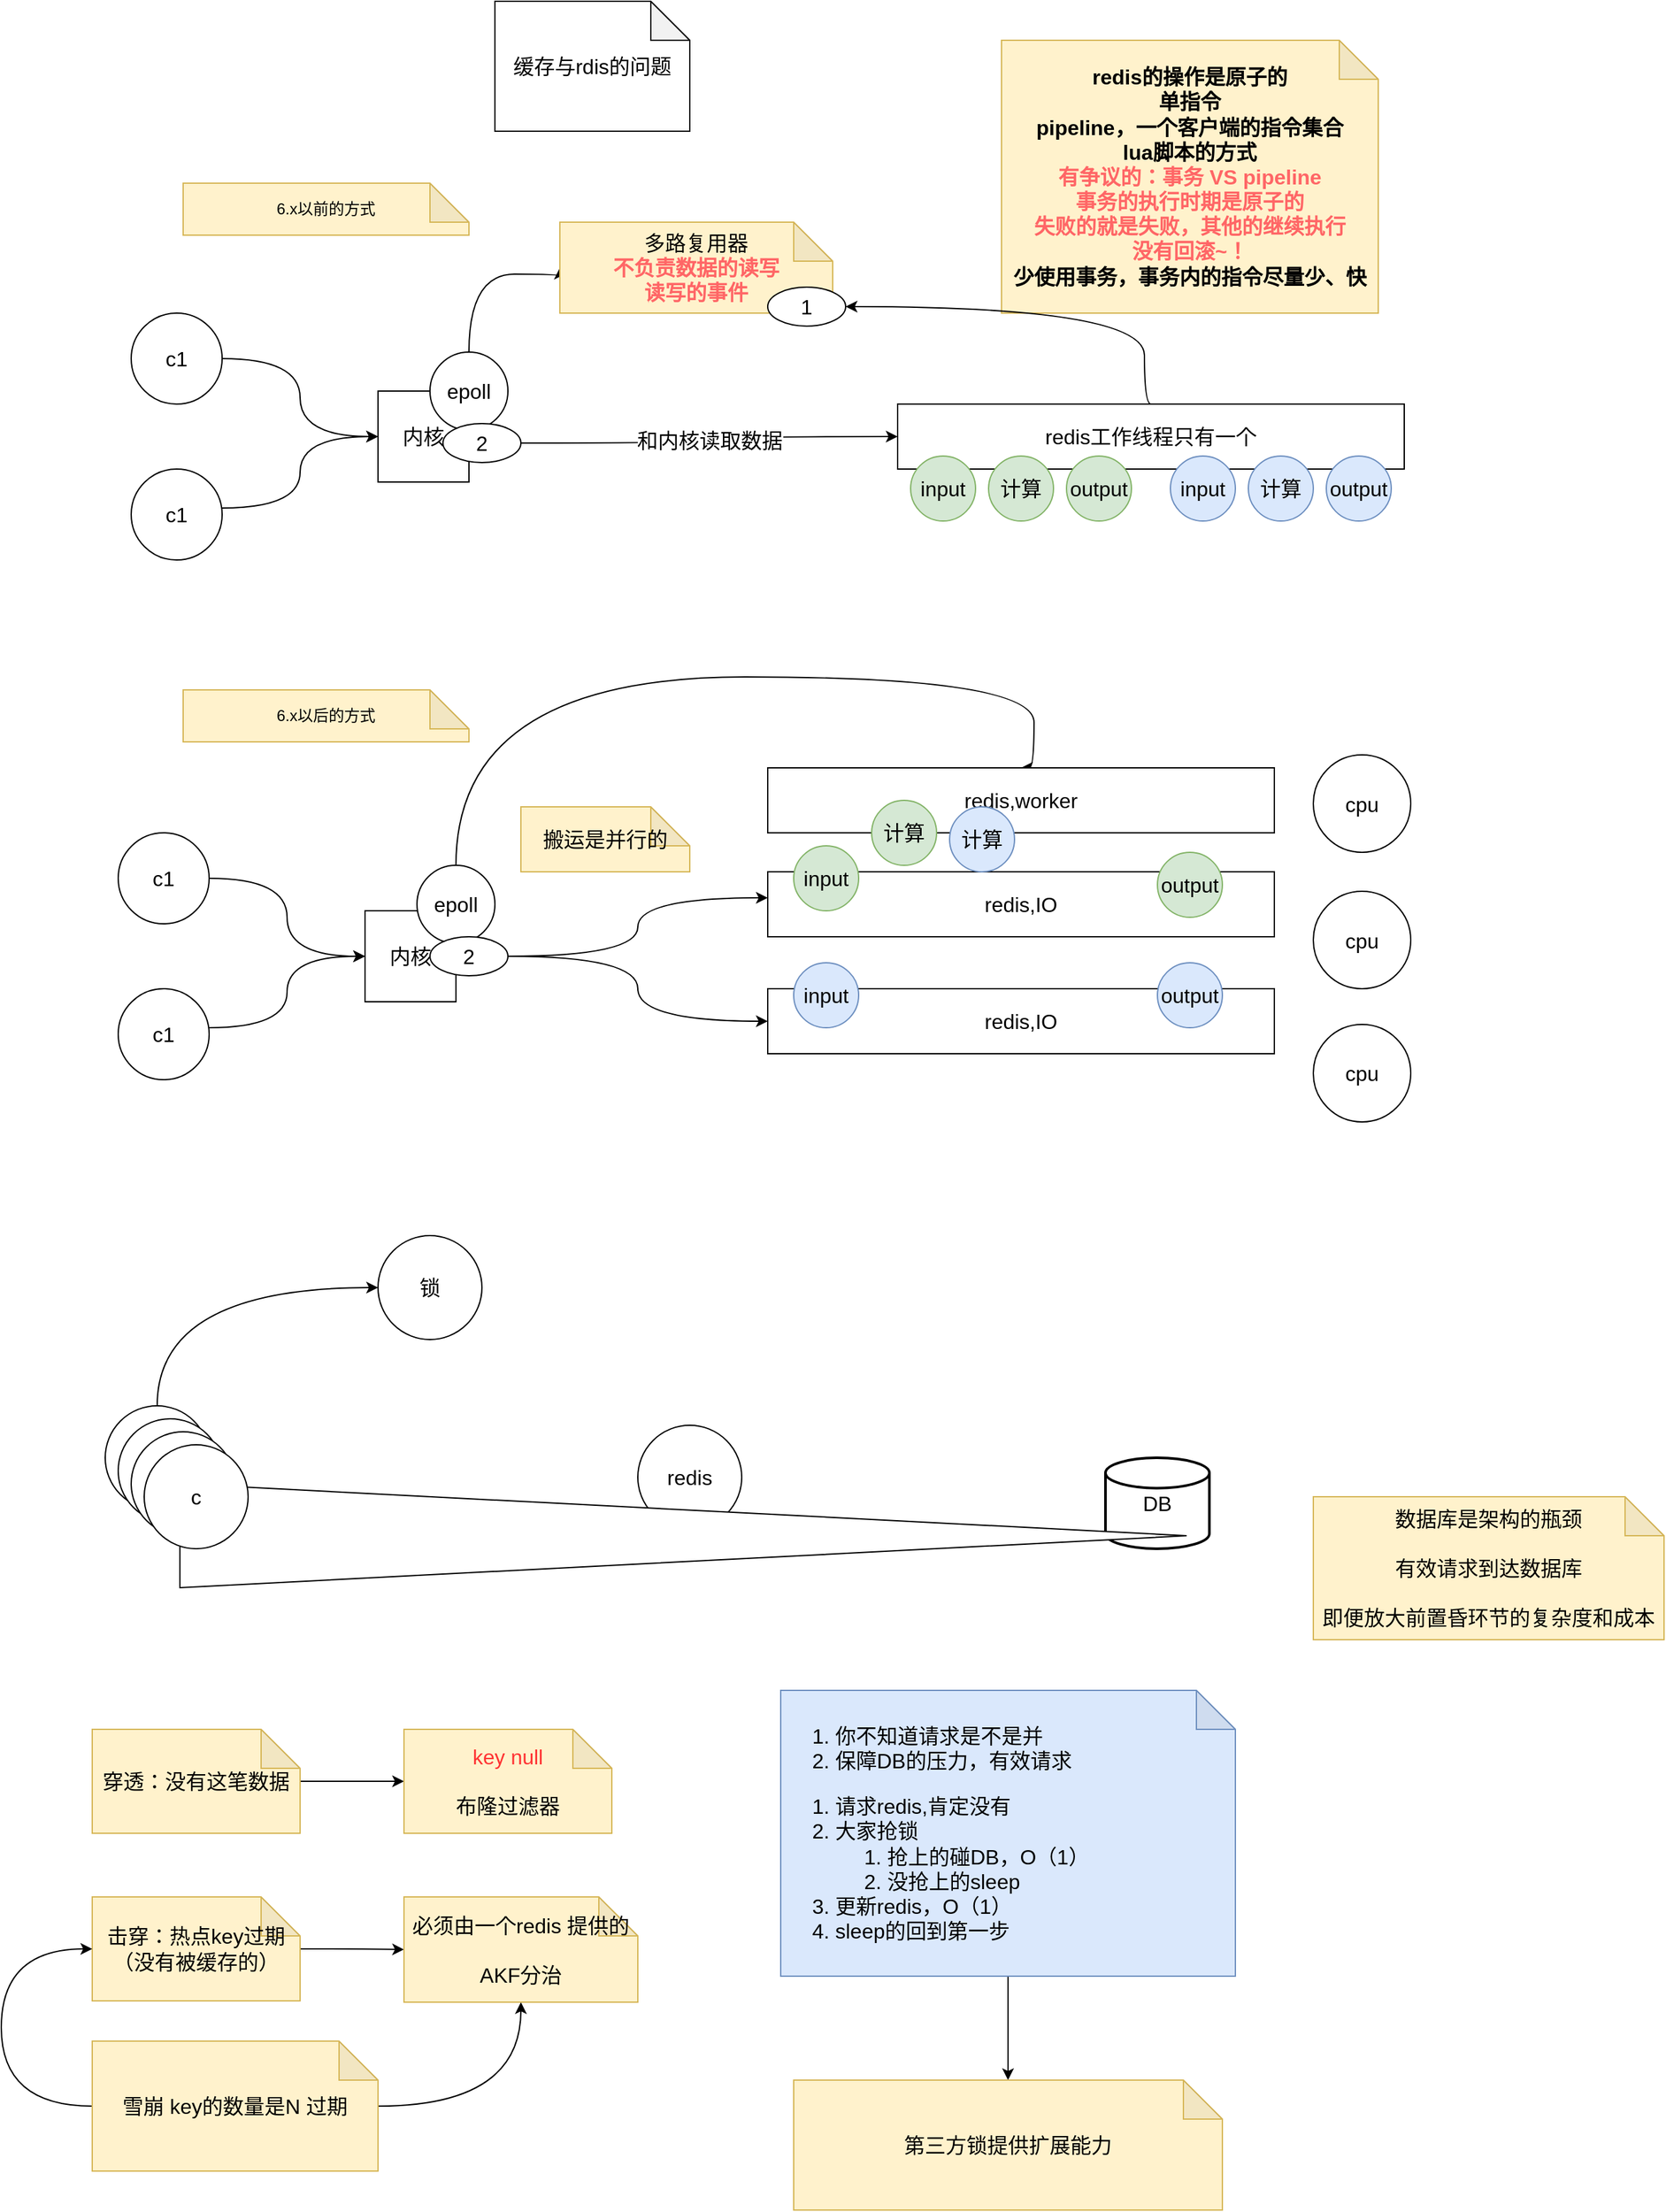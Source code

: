 <mxfile version="18.0.6" type="device"><diagram id="V4PIwOXzfmzaH8PbkBuB" name="第 1 页"><mxGraphModel dx="1483" dy="1754" grid="1" gridSize="10" guides="1" tooltips="1" connect="1" arrows="1" fold="1" page="1" pageScale="1" pageWidth="1169" pageHeight="827" math="0" shadow="0"><root><mxCell id="0"/><mxCell id="1" parent="0"/><mxCell id="kf53K3wxsrs8HmbaCuYh-1" value="6.x以前的方式" style="shape=note;whiteSpace=wrap;html=1;backgroundOutline=1;darkOpacity=0.05;fillColor=#fff2cc;strokeColor=#d6b656;" vertex="1" parent="1"><mxGeometry x="160" y="90" width="220" height="40" as="geometry"/></mxCell><mxCell id="kf53K3wxsrs8HmbaCuYh-11" style="edgeStyle=orthogonalEdgeStyle;curved=1;rounded=0;orthogonalLoop=1;jettySize=auto;html=1;entryX=0;entryY=0.5;entryDx=0;entryDy=0;fontSize=16;" edge="1" parent="1" source="kf53K3wxsrs8HmbaCuYh-2" target="kf53K3wxsrs8HmbaCuYh-4"><mxGeometry relative="1" as="geometry"/></mxCell><mxCell id="kf53K3wxsrs8HmbaCuYh-2" value="c1" style="ellipse;whiteSpace=wrap;html=1;aspect=fixed;fontSize=16;" vertex="1" parent="1"><mxGeometry x="120" y="190" width="70" height="70" as="geometry"/></mxCell><mxCell id="kf53K3wxsrs8HmbaCuYh-12" style="edgeStyle=orthogonalEdgeStyle;curved=1;rounded=0;orthogonalLoop=1;jettySize=auto;html=1;entryX=0;entryY=0.5;entryDx=0;entryDy=0;fontSize=16;" edge="1" parent="1" source="kf53K3wxsrs8HmbaCuYh-3" target="kf53K3wxsrs8HmbaCuYh-4"><mxGeometry relative="1" as="geometry"><Array as="points"><mxPoint x="250" y="340"/><mxPoint x="250" y="285"/></Array></mxGeometry></mxCell><mxCell id="kf53K3wxsrs8HmbaCuYh-3" value="c1" style="ellipse;whiteSpace=wrap;html=1;aspect=fixed;fontSize=16;" vertex="1" parent="1"><mxGeometry x="120" y="310" width="70" height="70" as="geometry"/></mxCell><mxCell id="kf53K3wxsrs8HmbaCuYh-4" value="内核" style="whiteSpace=wrap;html=1;aspect=fixed;fontSize=16;" vertex="1" parent="1"><mxGeometry x="310" y="250" width="70" height="70" as="geometry"/></mxCell><mxCell id="kf53K3wxsrs8HmbaCuYh-5" value="redis工作线程只有一个" style="rounded=0;whiteSpace=wrap;html=1;fontSize=16;" vertex="1" parent="1"><mxGeometry x="710" y="260" width="390" height="50" as="geometry"/></mxCell><mxCell id="kf53K3wxsrs8HmbaCuYh-10" style="edgeStyle=orthogonalEdgeStyle;curved=1;rounded=0;orthogonalLoop=1;jettySize=auto;html=1;entryX=0;entryY=0.5;entryDx=0;entryDy=0;entryPerimeter=0;fontSize=16;" edge="1" parent="1" source="kf53K3wxsrs8HmbaCuYh-6" target="kf53K3wxsrs8HmbaCuYh-7"><mxGeometry relative="1" as="geometry"><Array as="points"><mxPoint x="380" y="160"/></Array></mxGeometry></mxCell><mxCell id="kf53K3wxsrs8HmbaCuYh-6" value="epoll" style="ellipse;whiteSpace=wrap;html=1;aspect=fixed;fontSize=16;" vertex="1" parent="1"><mxGeometry x="350" y="220" width="60" height="60" as="geometry"/></mxCell><mxCell id="kf53K3wxsrs8HmbaCuYh-7" value="多路复用器&lt;br&gt;&lt;b&gt;&lt;font color=&quot;#ff6666&quot;&gt;不负责数据的读写&lt;br&gt;读写的事件&lt;/font&gt;&lt;br&gt;&lt;/b&gt;" style="shape=note;whiteSpace=wrap;html=1;backgroundOutline=1;darkOpacity=0.05;fontSize=16;fillColor=#fff2cc;strokeColor=#d6b656;" vertex="1" parent="1"><mxGeometry x="450" y="120" width="210" height="70" as="geometry"/></mxCell><mxCell id="kf53K3wxsrs8HmbaCuYh-14" value="&lt;font color=&quot;#000000&quot;&gt;1&lt;/font&gt;" style="ellipse;whiteSpace=wrap;html=1;fontSize=16;fontColor=#FF6666;" vertex="1" parent="1"><mxGeometry x="610" y="170" width="60" height="30" as="geometry"/></mxCell><mxCell id="kf53K3wxsrs8HmbaCuYh-17" value="和内核读取数据" style="edgeStyle=orthogonalEdgeStyle;curved=1;rounded=0;orthogonalLoop=1;jettySize=auto;html=1;exitX=1;exitY=0.5;exitDx=0;exitDy=0;entryX=0;entryY=0.5;entryDx=0;entryDy=0;fontSize=16;fontColor=#000000;" edge="1" parent="1" source="kf53K3wxsrs8HmbaCuYh-16" target="kf53K3wxsrs8HmbaCuYh-5"><mxGeometry relative="1" as="geometry"/></mxCell><mxCell id="kf53K3wxsrs8HmbaCuYh-16" value="&lt;font color=&quot;#000000&quot;&gt;2&lt;/font&gt;" style="ellipse;whiteSpace=wrap;html=1;fontSize=16;fontColor=#FF6666;" vertex="1" parent="1"><mxGeometry x="360" y="275" width="60" height="30" as="geometry"/></mxCell><mxCell id="kf53K3wxsrs8HmbaCuYh-18" value="input" style="ellipse;whiteSpace=wrap;html=1;aspect=fixed;fontSize=16;fillColor=#d5e8d4;strokeColor=#82b366;" vertex="1" parent="1"><mxGeometry x="720" y="300" width="50" height="50" as="geometry"/></mxCell><mxCell id="kf53K3wxsrs8HmbaCuYh-19" value="计算" style="ellipse;whiteSpace=wrap;html=1;aspect=fixed;fontSize=16;fillColor=#d5e8d4;strokeColor=#82b366;" vertex="1" parent="1"><mxGeometry x="780" y="300" width="50" height="50" as="geometry"/></mxCell><mxCell id="kf53K3wxsrs8HmbaCuYh-20" value="output" style="ellipse;whiteSpace=wrap;html=1;aspect=fixed;fontSize=16;fillColor=#d5e8d4;strokeColor=#82b366;" vertex="1" parent="1"><mxGeometry x="840" y="300" width="50" height="50" as="geometry"/></mxCell><mxCell id="kf53K3wxsrs8HmbaCuYh-21" value="input" style="ellipse;whiteSpace=wrap;html=1;aspect=fixed;fontSize=16;fillColor=#dae8fc;strokeColor=#6c8ebf;" vertex="1" parent="1"><mxGeometry x="920" y="300" width="50" height="50" as="geometry"/></mxCell><mxCell id="kf53K3wxsrs8HmbaCuYh-22" value="计算" style="ellipse;whiteSpace=wrap;html=1;aspect=fixed;fontSize=16;fillColor=#dae8fc;strokeColor=#6c8ebf;" vertex="1" parent="1"><mxGeometry x="980" y="300" width="50" height="50" as="geometry"/></mxCell><mxCell id="kf53K3wxsrs8HmbaCuYh-23" value="output" style="ellipse;whiteSpace=wrap;html=1;aspect=fixed;fontSize=16;fillColor=#dae8fc;strokeColor=#6c8ebf;" vertex="1" parent="1"><mxGeometry x="1040" y="300" width="50" height="50" as="geometry"/></mxCell><mxCell id="kf53K3wxsrs8HmbaCuYh-24" value="&lt;b&gt;redis的操作是原子的&lt;br&gt;单指令&lt;br&gt;pipeline，一个客户端的指令集合&lt;br&gt;lua脚本的方式&lt;br&gt;&lt;font color=&quot;#ff6666&quot;&gt;有争议的：事务&amp;nbsp;VS&amp;nbsp;pipeline&lt;br&gt;事务的执行时期是原子的&lt;br&gt;失败的就是失败，其他的继续执行&lt;br&gt;没有回滚~！&lt;br&gt;&lt;/font&gt;少使用事务，事务内的指令尽量少、快&lt;br&gt;&lt;/b&gt;" style="shape=note;whiteSpace=wrap;html=1;backgroundOutline=1;darkOpacity=0.05;fontSize=16;verticalAlign=middle;fillColor=#fff2cc;strokeColor=#d6b656;" vertex="1" parent="1"><mxGeometry x="790" y="-20" width="290" height="210" as="geometry"/></mxCell><mxCell id="kf53K3wxsrs8HmbaCuYh-15" style="edgeStyle=orthogonalEdgeStyle;curved=1;rounded=0;orthogonalLoop=1;jettySize=auto;html=1;fontSize=16;fontColor=#FF6666;exitX=0.5;exitY=0;exitDx=0;exitDy=0;" edge="1" parent="1" source="kf53K3wxsrs8HmbaCuYh-5" target="kf53K3wxsrs8HmbaCuYh-14"><mxGeometry relative="1" as="geometry"><Array as="points"><mxPoint x="900" y="260"/><mxPoint x="900" y="185"/></Array></mxGeometry></mxCell><mxCell id="kf53K3wxsrs8HmbaCuYh-25" value="&lt;font color=&quot;#000000&quot;&gt;缓存与rdis的问题&lt;/font&gt;" style="shape=note;whiteSpace=wrap;html=1;backgroundOutline=1;darkOpacity=0.05;fontSize=16;fontColor=#FF6666;" vertex="1" parent="1"><mxGeometry x="400" y="-50" width="150" height="100" as="geometry"/></mxCell><mxCell id="kf53K3wxsrs8HmbaCuYh-26" value="6.x以后的方式" style="shape=note;whiteSpace=wrap;html=1;backgroundOutline=1;darkOpacity=0.05;fillColor=#fff2cc;strokeColor=#d6b656;" vertex="1" parent="1"><mxGeometry x="160" y="480" width="220" height="40" as="geometry"/></mxCell><mxCell id="kf53K3wxsrs8HmbaCuYh-27" style="edgeStyle=orthogonalEdgeStyle;curved=1;rounded=0;orthogonalLoop=1;jettySize=auto;html=1;entryX=0;entryY=0.5;entryDx=0;entryDy=0;fontSize=16;" edge="1" parent="1" source="kf53K3wxsrs8HmbaCuYh-28" target="kf53K3wxsrs8HmbaCuYh-31"><mxGeometry relative="1" as="geometry"/></mxCell><mxCell id="kf53K3wxsrs8HmbaCuYh-28" value="c1" style="ellipse;whiteSpace=wrap;html=1;aspect=fixed;fontSize=16;" vertex="1" parent="1"><mxGeometry x="110" y="590" width="70" height="70" as="geometry"/></mxCell><mxCell id="kf53K3wxsrs8HmbaCuYh-29" style="edgeStyle=orthogonalEdgeStyle;curved=1;rounded=0;orthogonalLoop=1;jettySize=auto;html=1;entryX=0;entryY=0.5;entryDx=0;entryDy=0;fontSize=16;" edge="1" parent="1" source="kf53K3wxsrs8HmbaCuYh-30" target="kf53K3wxsrs8HmbaCuYh-31"><mxGeometry relative="1" as="geometry"><Array as="points"><mxPoint x="240" y="740"/><mxPoint x="240" y="685"/></Array></mxGeometry></mxCell><mxCell id="kf53K3wxsrs8HmbaCuYh-30" value="c1" style="ellipse;whiteSpace=wrap;html=1;aspect=fixed;fontSize=16;" vertex="1" parent="1"><mxGeometry x="110" y="710" width="70" height="70" as="geometry"/></mxCell><mxCell id="kf53K3wxsrs8HmbaCuYh-31" value="内核" style="whiteSpace=wrap;html=1;aspect=fixed;fontSize=16;" vertex="1" parent="1"><mxGeometry x="300" y="650" width="70" height="70" as="geometry"/></mxCell><mxCell id="kf53K3wxsrs8HmbaCuYh-39" style="edgeStyle=orthogonalEdgeStyle;curved=1;rounded=0;orthogonalLoop=1;jettySize=auto;html=1;entryX=0.5;entryY=0;entryDx=0;entryDy=0;fontSize=16;fontColor=#000000;" edge="1" parent="1" source="kf53K3wxsrs8HmbaCuYh-35" target="kf53K3wxsrs8HmbaCuYh-36"><mxGeometry relative="1" as="geometry"><Array as="points"><mxPoint x="370" y="470"/><mxPoint x="815" y="470"/></Array></mxGeometry></mxCell><mxCell id="kf53K3wxsrs8HmbaCuYh-35" value="epoll" style="ellipse;whiteSpace=wrap;html=1;aspect=fixed;fontSize=16;" vertex="1" parent="1"><mxGeometry x="340" y="615" width="60" height="60" as="geometry"/></mxCell><mxCell id="kf53K3wxsrs8HmbaCuYh-36" value="redis,worker&lt;span style=&quot;color: rgba(0, 0, 0, 0); font-family: monospace; font-size: 0px; text-align: start;&quot;&gt;%3CmxGraphModel%3E%3Croot%3E%3CmxCell%20id%3D%220%22%2F%3E%3CmxCell%20id%3D%221%22%20parent%3D%220%22%2F%3E%3CmxCell%20id%3D%222%22%20value%3D%22redis%E5%B7%A5%E4%BD%9C%E7%BA%BF%E7%A8%8B%E5%8F%AA%E6%9C%89%E4%B8%80%E4%B8%AA%22%20style%3D%22rounded%3D0%3BwhiteSpace%3Dwrap%3Bhtml%3D1%3BfontSize%3D16%3B%22%20vertex%3D%221%22%20parent%3D%221%22%3E%3CmxGeometry%20x%3D%22710%22%20y%3D%22260%22%20width%3D%22390%22%20height%3D%2250%22%20as%3D%22geometry%22%2F%3E%3C%2FmxCell%3E%3C%2Froot%3E%3C%2FmxGraphModel%3E&lt;/span&gt;" style="rounded=0;whiteSpace=wrap;html=1;fontSize=16;" vertex="1" parent="1"><mxGeometry x="610" y="540" width="390" height="50" as="geometry"/></mxCell><mxCell id="kf53K3wxsrs8HmbaCuYh-37" value="redis,IO&lt;span style=&quot;color: rgba(0, 0, 0, 0); font-family: monospace; font-size: 0px; text-align: start;&quot;&gt;%3CmxGraphModel%3E%3Croot%3E%3CmxCell%20id%3D%220%22%2F%3E%3CmxCell%20id%3D%221%22%20parent%3D%220%22%2F%3E%3CmxCell%20id%3D%222%22%20value%3D%22redis%E5%B7%A5%E4%BD%9C%E7%BA%BF%E7%A8%8B%E5%8F%AA%E6%9C%89%E4%B8%80%E4%B8%AA%22%20style%3D%22rounded%3D0%3BwhiteSpace%3Dwrap%3Bhtml%3D1%3BfontSize%3D16%3B%22%20vertex%3D%221%22%20parent%3D%221%22%3E%3CmxGeometry%20x%3D%22710%22%20y%3D%22260%22%20width%3D%22390%22%20height%3D%2250%22%20as%3D%22geometry%22%2F%3E%3C%2FmxCell%3E%3C%2Froot%3E%3C%2FmxGraphModel%3E&lt;/span&gt;" style="rounded=0;whiteSpace=wrap;html=1;fontSize=16;" vertex="1" parent="1"><mxGeometry x="610" y="620" width="390" height="50" as="geometry"/></mxCell><mxCell id="kf53K3wxsrs8HmbaCuYh-38" value="redis,IO&lt;span style=&quot;color: rgba(0, 0, 0, 0); font-family: monospace; font-size: 0px; text-align: start;&quot;&gt;%3CmxGraphModel%3E%3Croot%3E%3CmxCell%20id%3D%220%22%2F%3E%3CmxCell%20id%3D%221%22%20parent%3D%220%22%2F%3E%3CmxCell%20id%3D%222%22%20value%3D%22redis%E5%B7%A5%E4%BD%9C%E7%BA%BF%E7%A8%8B%E5%8F%AA%E6%9C%89%E4%B8%80%E4%B8%AA%22%20style%3D%22rounded%3D0%3BwhiteSpace%3Dwrap%3Bhtml%3D1%3BfontSize%3D16%3B%22%20vertex%3D%221%22%20parent%3D%221%22%3E%3CmxGeometry%20x%3D%22710%22%20y%3D%22260%22%20width%3D%22390%22%20height%3D%2250%22%20as%3D%22geometry%22%2F%3E%3C%2FmxCell%3E%3C%2Froot%3E%3C%2FmxGraphModel%3E&lt;/span&gt;" style="rounded=0;whiteSpace=wrap;html=1;fontSize=16;" vertex="1" parent="1"><mxGeometry x="610" y="710" width="390" height="50" as="geometry"/></mxCell><mxCell id="kf53K3wxsrs8HmbaCuYh-40" value="搬运是并行的" style="shape=note;whiteSpace=wrap;html=1;backgroundOutline=1;darkOpacity=0.05;fontSize=16;fillColor=#fff2cc;strokeColor=#d6b656;" vertex="1" parent="1"><mxGeometry x="420" y="570" width="130" height="50" as="geometry"/></mxCell><mxCell id="kf53K3wxsrs8HmbaCuYh-42" style="edgeStyle=orthogonalEdgeStyle;curved=1;rounded=0;orthogonalLoop=1;jettySize=auto;html=1;fontSize=16;fontColor=#000000;" edge="1" parent="1" source="kf53K3wxsrs8HmbaCuYh-41" target="kf53K3wxsrs8HmbaCuYh-37"><mxGeometry relative="1" as="geometry"><Array as="points"><mxPoint x="510" y="685"/><mxPoint x="510" y="640"/></Array></mxGeometry></mxCell><mxCell id="kf53K3wxsrs8HmbaCuYh-43" style="edgeStyle=orthogonalEdgeStyle;curved=1;rounded=0;orthogonalLoop=1;jettySize=auto;html=1;entryX=0;entryY=0.5;entryDx=0;entryDy=0;fontSize=16;fontColor=#000000;" edge="1" parent="1" source="kf53K3wxsrs8HmbaCuYh-41" target="kf53K3wxsrs8HmbaCuYh-38"><mxGeometry relative="1" as="geometry"/></mxCell><mxCell id="kf53K3wxsrs8HmbaCuYh-41" value="&lt;font color=&quot;#000000&quot;&gt;2&lt;/font&gt;" style="ellipse;whiteSpace=wrap;html=1;fontSize=16;fontColor=#FF6666;" vertex="1" parent="1"><mxGeometry x="350" y="670" width="60" height="30" as="geometry"/></mxCell><mxCell id="kf53K3wxsrs8HmbaCuYh-44" value="cpu" style="ellipse;whiteSpace=wrap;html=1;aspect=fixed;fontSize=16;fontColor=#000000;" vertex="1" parent="1"><mxGeometry x="1030" y="635" width="75" height="75" as="geometry"/></mxCell><mxCell id="kf53K3wxsrs8HmbaCuYh-45" value="cpu" style="ellipse;whiteSpace=wrap;html=1;aspect=fixed;fontSize=16;fontColor=#000000;" vertex="1" parent="1"><mxGeometry x="1030" y="530" width="75" height="75" as="geometry"/></mxCell><mxCell id="kf53K3wxsrs8HmbaCuYh-46" value="cpu" style="ellipse;whiteSpace=wrap;html=1;aspect=fixed;fontSize=16;fontColor=#000000;" vertex="1" parent="1"><mxGeometry x="1030" y="737.5" width="75" height="75" as="geometry"/></mxCell><mxCell id="kf53K3wxsrs8HmbaCuYh-47" value="input" style="ellipse;whiteSpace=wrap;html=1;aspect=fixed;fontSize=16;fillColor=#d5e8d4;strokeColor=#82b366;" vertex="1" parent="1"><mxGeometry x="630" y="600" width="50" height="50" as="geometry"/></mxCell><mxCell id="kf53K3wxsrs8HmbaCuYh-49" value="input" style="ellipse;whiteSpace=wrap;html=1;aspect=fixed;fontSize=16;fillColor=#dae8fc;strokeColor=#6c8ebf;" vertex="1" parent="1"><mxGeometry x="630" y="690" width="50" height="50" as="geometry"/></mxCell><mxCell id="kf53K3wxsrs8HmbaCuYh-50" value="计算" style="ellipse;whiteSpace=wrap;html=1;aspect=fixed;fontSize=16;fillColor=#d5e8d4;strokeColor=#82b366;" vertex="1" parent="1"><mxGeometry x="690" y="565" width="50" height="50" as="geometry"/></mxCell><mxCell id="kf53K3wxsrs8HmbaCuYh-51" value="计算" style="ellipse;whiteSpace=wrap;html=1;aspect=fixed;fontSize=16;fillColor=#dae8fc;strokeColor=#6c8ebf;" vertex="1" parent="1"><mxGeometry x="750" y="570" width="50" height="50" as="geometry"/></mxCell><mxCell id="kf53K3wxsrs8HmbaCuYh-52" value="output" style="ellipse;whiteSpace=wrap;html=1;aspect=fixed;fontSize=16;fillColor=#d5e8d4;strokeColor=#82b366;" vertex="1" parent="1"><mxGeometry x="910" y="605" width="50" height="50" as="geometry"/></mxCell><mxCell id="kf53K3wxsrs8HmbaCuYh-53" value="output" style="ellipse;whiteSpace=wrap;html=1;aspect=fixed;fontSize=16;fillColor=#dae8fc;strokeColor=#6c8ebf;" vertex="1" parent="1"><mxGeometry x="910" y="690" width="50" height="50" as="geometry"/></mxCell><mxCell id="kf53K3wxsrs8HmbaCuYh-56" value="redis" style="ellipse;whiteSpace=wrap;html=1;aspect=fixed;fontSize=16;fontColor=#000000;" vertex="1" parent="1"><mxGeometry x="510" y="1046" width="80" height="80" as="geometry"/></mxCell><mxCell id="kf53K3wxsrs8HmbaCuYh-58" value="DB" style="strokeWidth=2;html=1;shape=mxgraph.flowchart.database;whiteSpace=wrap;fontSize=16;fontColor=#000000;" vertex="1" parent="1"><mxGeometry x="870" y="1071" width="80" height="70" as="geometry"/></mxCell><mxCell id="kf53K3wxsrs8HmbaCuYh-59" value="" style="triangle;whiteSpace=wrap;html=1;fontSize=16;fontColor=#000000;" vertex="1" parent="1"><mxGeometry x="157.5" y="1091" width="775" height="80" as="geometry"/></mxCell><mxCell id="kf53K3wxsrs8HmbaCuYh-61" value="数据库是架构的瓶颈&lt;br&gt;&lt;br&gt;有效请求到达数据库&lt;br&gt;&lt;br&gt;即便放大前置昏环节的复杂度和成本" style="shape=note;whiteSpace=wrap;html=1;backgroundOutline=1;darkOpacity=0.05;fontSize=16;fillColor=#fff2cc;strokeColor=#d6b656;" vertex="1" parent="1"><mxGeometry x="1030" y="1101" width="270" height="110" as="geometry"/></mxCell><mxCell id="kf53K3wxsrs8HmbaCuYh-65" value="" style="edgeStyle=orthogonalEdgeStyle;curved=1;rounded=0;orthogonalLoop=1;jettySize=auto;html=1;fontSize=16;fontColor=#000000;" edge="1" parent="1" source="kf53K3wxsrs8HmbaCuYh-63" target="kf53K3wxsrs8HmbaCuYh-64"><mxGeometry relative="1" as="geometry"/></mxCell><mxCell id="kf53K3wxsrs8HmbaCuYh-63" value="穿透：没有这笔数据" style="shape=note;whiteSpace=wrap;html=1;backgroundOutline=1;darkOpacity=0.05;fontSize=16;fillColor=#fff2cc;strokeColor=#d6b656;" vertex="1" parent="1"><mxGeometry x="90" y="1280" width="160" height="80" as="geometry"/></mxCell><mxCell id="kf53K3wxsrs8HmbaCuYh-64" value="&lt;font color=&quot;#ff3333&quot;&gt;key&amp;nbsp;null&lt;/font&gt;&lt;br&gt;&lt;br&gt;布隆过滤器" style="shape=note;whiteSpace=wrap;html=1;backgroundOutline=1;darkOpacity=0.05;fontSize=16;fillColor=#fff2cc;strokeColor=#d6b656;" vertex="1" parent="1"><mxGeometry x="330" y="1280" width="160" height="80" as="geometry"/></mxCell><mxCell id="kf53K3wxsrs8HmbaCuYh-69" value="" style="group" vertex="1" connectable="0" parent="1"><mxGeometry x="100" y="1031" width="110" height="110" as="geometry"/></mxCell><mxCell id="kf53K3wxsrs8HmbaCuYh-55" value="c" style="ellipse;whiteSpace=wrap;html=1;aspect=fixed;fontSize=16;fontColor=#000000;" vertex="1" parent="kf53K3wxsrs8HmbaCuYh-69"><mxGeometry width="80" height="80" as="geometry"/></mxCell><mxCell id="kf53K3wxsrs8HmbaCuYh-66" value="c" style="ellipse;whiteSpace=wrap;html=1;aspect=fixed;fontSize=16;fontColor=#000000;" vertex="1" parent="kf53K3wxsrs8HmbaCuYh-69"><mxGeometry x="10" y="10" width="80" height="80" as="geometry"/></mxCell><mxCell id="kf53K3wxsrs8HmbaCuYh-67" value="c" style="ellipse;whiteSpace=wrap;html=1;aspect=fixed;fontSize=16;fontColor=#000000;" vertex="1" parent="kf53K3wxsrs8HmbaCuYh-69"><mxGeometry x="20" y="20" width="80" height="80" as="geometry"/></mxCell><mxCell id="kf53K3wxsrs8HmbaCuYh-68" value="c" style="ellipse;whiteSpace=wrap;html=1;aspect=fixed;fontSize=16;fontColor=#000000;" vertex="1" parent="kf53K3wxsrs8HmbaCuYh-69"><mxGeometry x="30" y="30" width="80" height="80" as="geometry"/></mxCell><mxCell id="kf53K3wxsrs8HmbaCuYh-70" value="锁" style="ellipse;whiteSpace=wrap;html=1;aspect=fixed;fontSize=16;fontColor=#000000;" vertex="1" parent="1"><mxGeometry x="310" y="900" width="80" height="80" as="geometry"/></mxCell><mxCell id="kf53K3wxsrs8HmbaCuYh-77" value="" style="edgeStyle=orthogonalEdgeStyle;curved=1;rounded=0;orthogonalLoop=1;jettySize=auto;html=1;fontSize=16;fontColor=#000000;" edge="1" parent="1" source="kf53K3wxsrs8HmbaCuYh-71" target="kf53K3wxsrs8HmbaCuYh-76"><mxGeometry relative="1" as="geometry"/></mxCell><mxCell id="kf53K3wxsrs8HmbaCuYh-71" value="击穿：热点key过期（没有被缓存的）" style="shape=note;whiteSpace=wrap;html=1;backgroundOutline=1;darkOpacity=0.05;fontSize=16;fillColor=#fff2cc;strokeColor=#d6b656;" vertex="1" parent="1"><mxGeometry x="90" y="1409" width="160" height="80" as="geometry"/></mxCell><mxCell id="kf53K3wxsrs8HmbaCuYh-72" style="edgeStyle=orthogonalEdgeStyle;curved=1;rounded=0;orthogonalLoop=1;jettySize=auto;html=1;exitX=0.5;exitY=0;exitDx=0;exitDy=0;entryX=0;entryY=0.5;entryDx=0;entryDy=0;fontSize=16;fontColor=#FF3333;" edge="1" parent="1" source="kf53K3wxsrs8HmbaCuYh-55" target="kf53K3wxsrs8HmbaCuYh-70"><mxGeometry relative="1" as="geometry"/></mxCell><mxCell id="kf53K3wxsrs8HmbaCuYh-80" value="" style="edgeStyle=orthogonalEdgeStyle;curved=1;rounded=0;orthogonalLoop=1;jettySize=auto;html=1;fontSize=16;fontColor=#000000;" edge="1" parent="1" source="kf53K3wxsrs8HmbaCuYh-73" target="kf53K3wxsrs8HmbaCuYh-79"><mxGeometry relative="1" as="geometry"/></mxCell><mxCell id="kf53K3wxsrs8HmbaCuYh-73" value="&lt;ol&gt;&lt;li&gt;你不知道请求是不是并&lt;/li&gt;&lt;li&gt;保障DB的压力，有效请求&lt;/li&gt;&lt;/ol&gt;&lt;ol&gt;&lt;li&gt;请求redis,肯定没有&lt;/li&gt;&lt;li&gt;大家抢锁&lt;/li&gt;&lt;ol&gt;&lt;li&gt;抢上的碰DB，O（1）&lt;/li&gt;&lt;li&gt;没抢上的sleep&lt;/li&gt;&lt;/ol&gt;&lt;li&gt;更新redis，O（1）&lt;br&gt;&lt;/li&gt;&lt;li&gt;sleep的回到第一步&lt;/li&gt;&lt;/ol&gt;" style="shape=note;whiteSpace=wrap;html=1;backgroundOutline=1;darkOpacity=0.05;fontSize=16;align=left;fillColor=#dae8fc;strokeColor=#6c8ebf;" vertex="1" parent="1"><mxGeometry x="620" y="1250" width="350" height="220" as="geometry"/></mxCell><mxCell id="kf53K3wxsrs8HmbaCuYh-75" style="edgeStyle=orthogonalEdgeStyle;curved=1;rounded=0;orthogonalLoop=1;jettySize=auto;html=1;entryX=0;entryY=0.5;entryDx=0;entryDy=0;entryPerimeter=0;fontSize=16;fontColor=#000000;exitX=0;exitY=0.5;exitDx=0;exitDy=0;exitPerimeter=0;" edge="1" parent="1" source="kf53K3wxsrs8HmbaCuYh-74" target="kf53K3wxsrs8HmbaCuYh-71"><mxGeometry relative="1" as="geometry"><Array as="points"><mxPoint x="20" y="1570"/><mxPoint x="20" y="1449"/></Array></mxGeometry></mxCell><mxCell id="kf53K3wxsrs8HmbaCuYh-78" style="edgeStyle=orthogonalEdgeStyle;curved=1;rounded=0;orthogonalLoop=1;jettySize=auto;html=1;entryX=0.5;entryY=1;entryDx=0;entryDy=0;entryPerimeter=0;fontSize=16;fontColor=#000000;" edge="1" parent="1" source="kf53K3wxsrs8HmbaCuYh-74" target="kf53K3wxsrs8HmbaCuYh-76"><mxGeometry relative="1" as="geometry"/></mxCell><mxCell id="kf53K3wxsrs8HmbaCuYh-74" value="雪崩&amp;nbsp;key的数量是N&amp;nbsp;过期" style="shape=note;whiteSpace=wrap;html=1;backgroundOutline=1;darkOpacity=0.05;fontSize=16;fillColor=#fff2cc;strokeColor=#d6b656;" vertex="1" parent="1"><mxGeometry x="90" y="1520" width="220" height="100" as="geometry"/></mxCell><mxCell id="kf53K3wxsrs8HmbaCuYh-76" value="必须由一个redis&amp;nbsp;提供的&lt;br&gt;&lt;br&gt;AKF分治" style="shape=note;whiteSpace=wrap;html=1;backgroundOutline=1;darkOpacity=0.05;fontSize=16;fillColor=#fff2cc;strokeColor=#d6b656;" vertex="1" parent="1"><mxGeometry x="330" y="1409" width="180" height="81" as="geometry"/></mxCell><mxCell id="kf53K3wxsrs8HmbaCuYh-79" value="&lt;div&gt;第三方锁提供扩展能力&lt;/div&gt;" style="shape=note;whiteSpace=wrap;html=1;backgroundOutline=1;darkOpacity=0.05;fontSize=16;align=center;fillColor=#fff2cc;strokeColor=#d6b656;" vertex="1" parent="1"><mxGeometry x="630" y="1550" width="330" height="100" as="geometry"/></mxCell></root></mxGraphModel></diagram></mxfile>